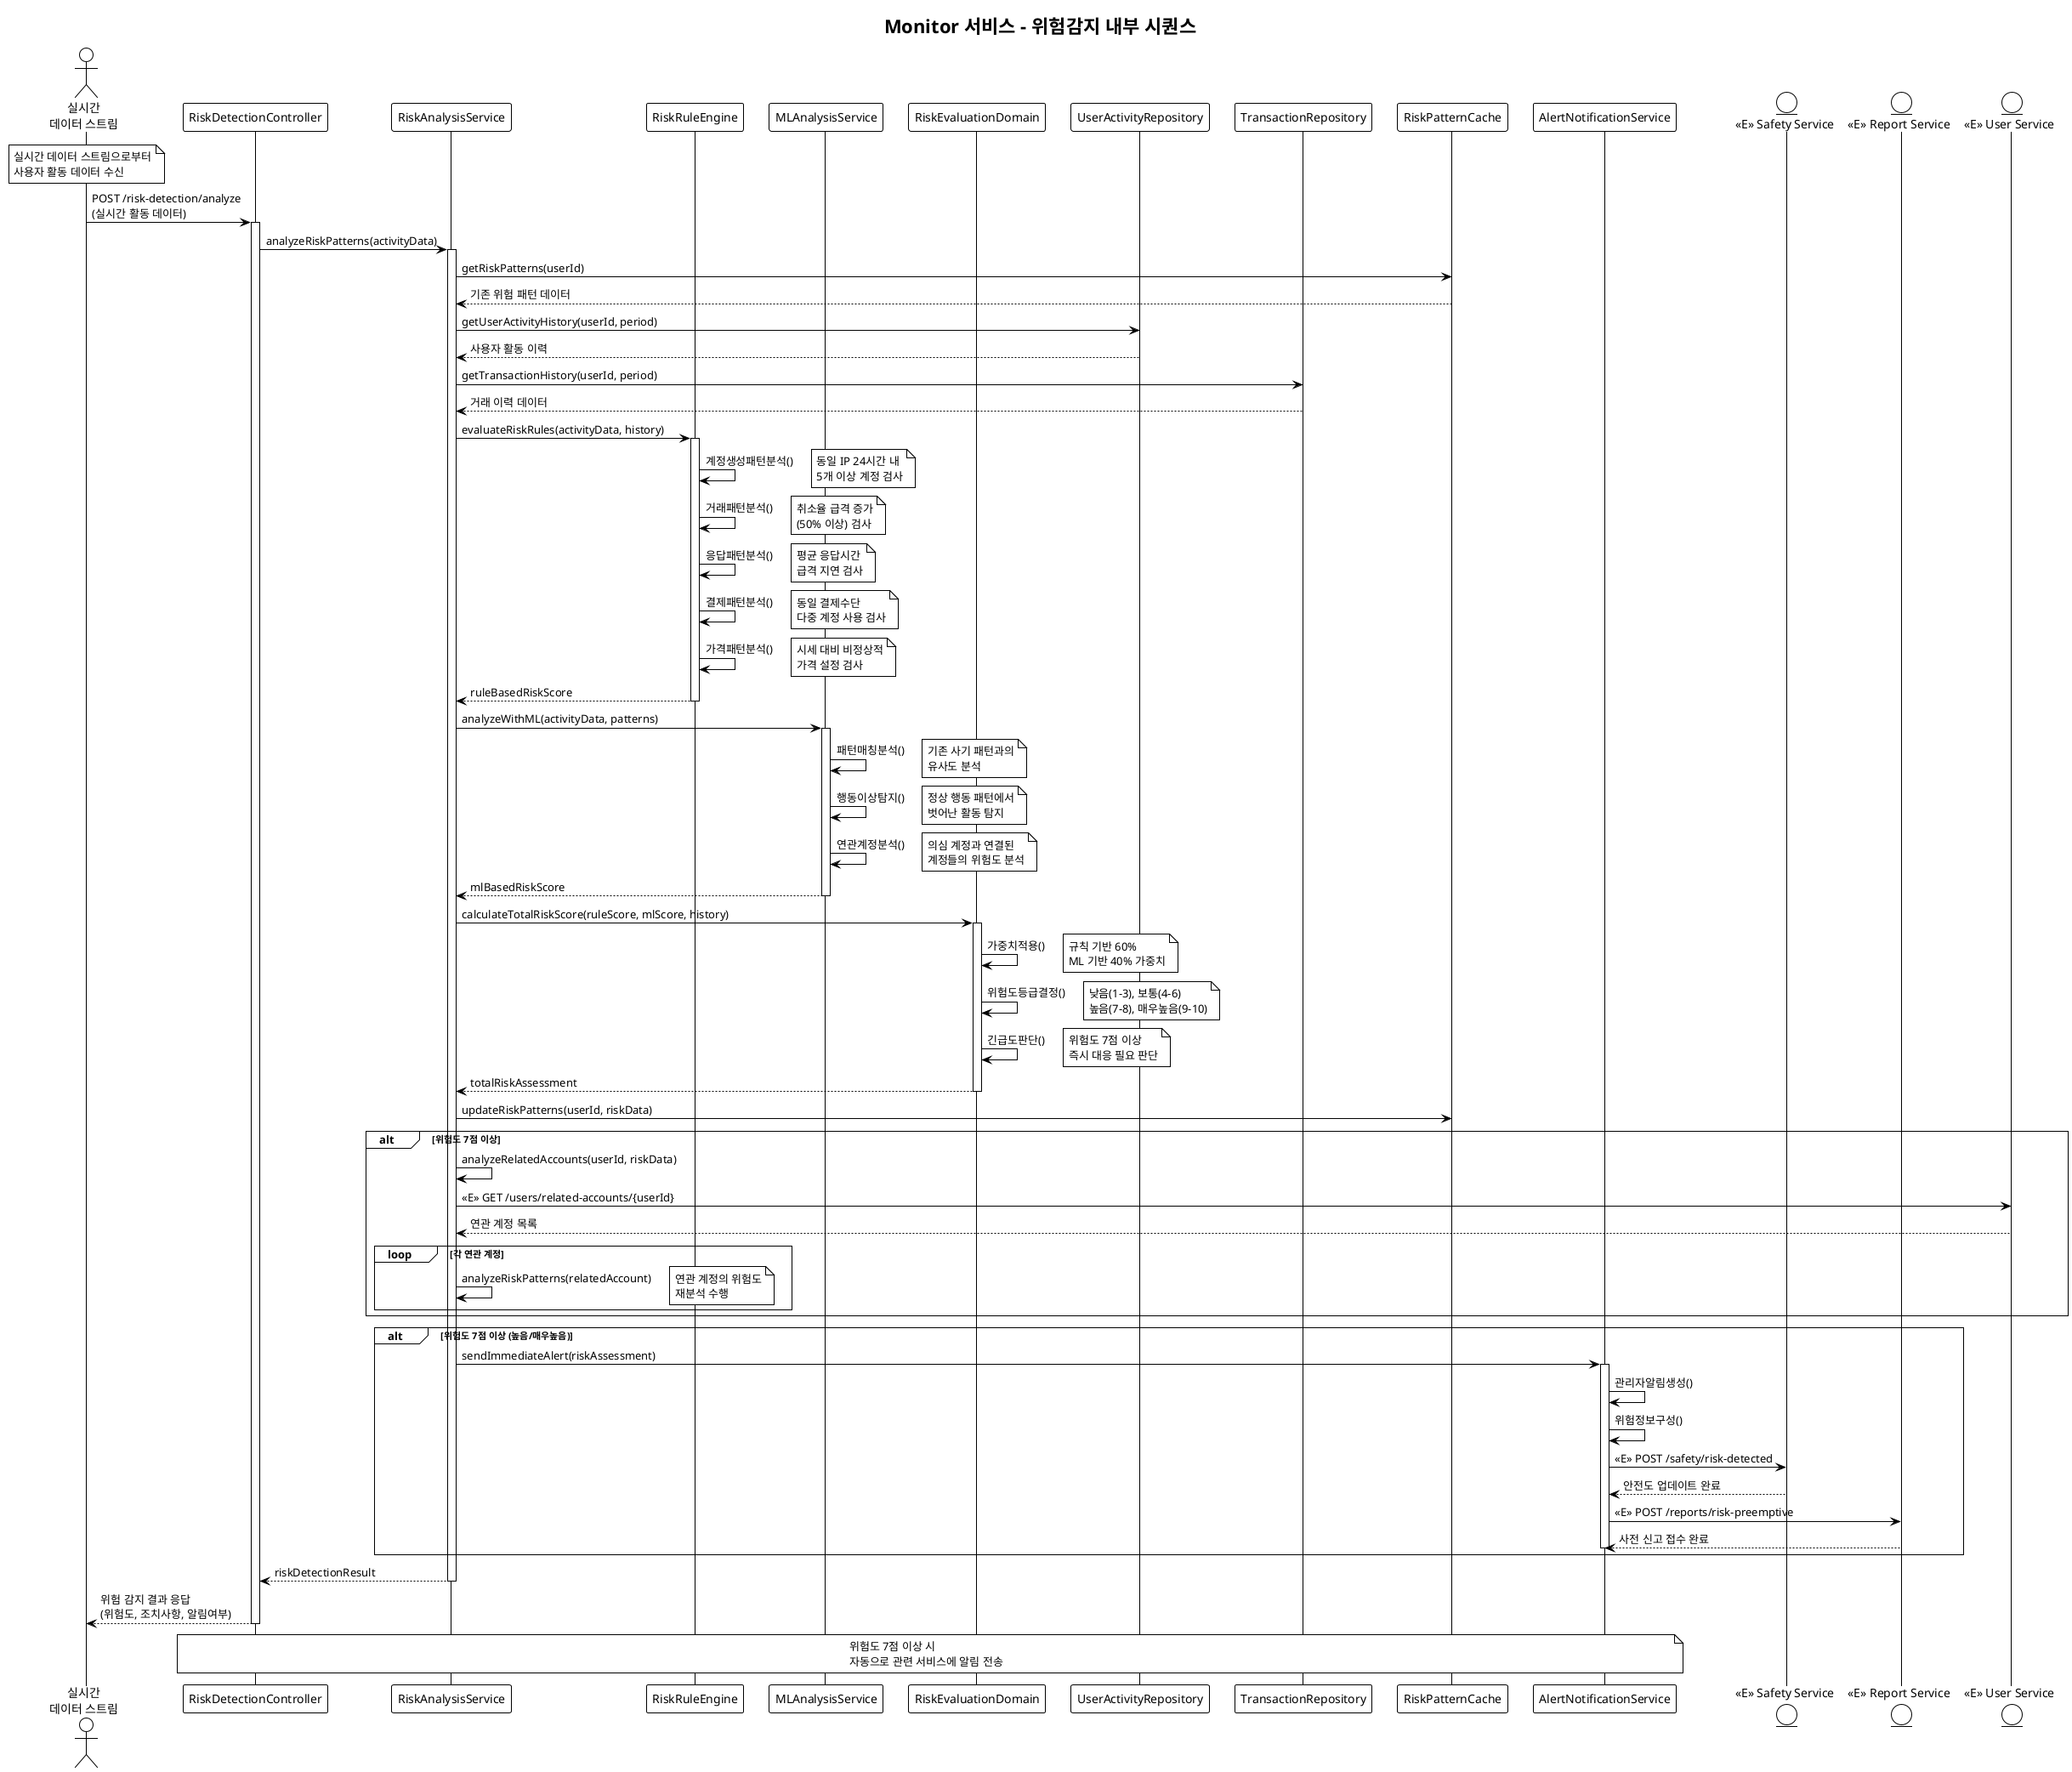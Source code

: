 @startuml
!theme mono

title Monitor 서비스 - 위험감지 내부 시퀀스

actor "실시간\n데이터 스트림" as Stream
participant "RiskDetectionController" as Controller
participant "RiskAnalysisService" as Service
participant "RiskRuleEngine" as RuleEngine
participant "MLAnalysisService" as MLService
participant "RiskEvaluationDomain" as Domain
participant "UserActivityRepository" as UserRepo
participant "TransactionRepository" as TranRepo
participant "RiskPatternCache" as Cache
participant "AlertNotificationService" as AlertService
entity "<<E>> Safety Service" as SafetyAPI
entity "<<E>> Report Service" as ReportAPI
entity "<<E>> User Service" as UserAPI

note over Stream : 실시간 데이터 스트림으로부터\n사용자 활동 데이터 수신

' 실시간 위험 감지 플로우
Stream -> Controller : POST /risk-detection/analyze\n(실시간 활동 데이터)
activate Controller

Controller -> Service : analyzeRiskPatterns(activityData)
activate Service

' 캐시에서 기존 위험 패턴 조회
Service -> Cache : getRiskPatterns(userId)
Cache --> Service : 기존 위험 패턴 데이터

' 사용자 과거 활동 이력 조회
Service -> UserRepo : getUserActivityHistory(userId, period)
UserRepo --> Service : 사용자 활동 이력

' 거래 이력 조회
Service -> TranRepo : getTransactionHistory(userId, period)
TranRepo --> Service : 거래 이력 데이터

' 규칙 기반 위험 분석
Service -> RuleEngine : evaluateRiskRules(activityData, history)
activate RuleEngine

RuleEngine -> RuleEngine : 계정생성패턴분석()
note right : 동일 IP 24시간 내\n5개 이상 계정 검사

RuleEngine -> RuleEngine : 거래패턴분석()
note right : 취소율 급격 증가\n(50% 이상) 검사

RuleEngine -> RuleEngine : 응답패턴분석()
note right : 평균 응답시간\n급격 지연 검사

RuleEngine -> RuleEngine : 결제패턴분석()
note right : 동일 결제수단\n다중 계정 사용 검사

RuleEngine -> RuleEngine : 가격패턴분석()
note right : 시세 대비 비정상적\n가격 설정 검사

RuleEngine --> Service : ruleBasedRiskScore
deactivate RuleEngine

' 머신러닝 기반 위험 분석
Service -> MLService : analyzeWithML(activityData, patterns)
activate MLService

MLService -> MLService : 패턴매칭분석()
note right : 기존 사기 패턴과의\n유사도 분석

MLService -> MLService : 행동이상탐지()
note right : 정상 행동 패턴에서\n벗어난 활동 탐지

MLService -> MLService : 연관계정분석()
note right : 의심 계정과 연결된\n계정들의 위험도 분석

MLService --> Service : mlBasedRiskScore
deactivate MLService

' 종합 위험도 평가
Service -> Domain : calculateTotalRiskScore(ruleScore, mlScore, history)
activate Domain

Domain -> Domain : 가중치적용()
note right : 규칙 기반 60%\nML 기반 40% 가중치

Domain -> Domain : 위험도등급결정()
note right : 낮음(1-3), 보통(4-6)\n높음(7-8), 매우높음(9-10)

Domain -> Domain : 긴급도판단()
note right : 위험도 7점 이상\n즉시 대응 필요 판단

Domain --> Service : totalRiskAssessment
deactivate Domain

' 위험 패턴 캐시 업데이트
Service -> Cache : updateRiskPatterns(userId, riskData)

' 연관 계정 분석
alt 위험도 7점 이상
    Service -> Service : analyzeRelatedAccounts(userId, riskData)

    Service -> UserAPI : <<E>> GET /users/related-accounts/{userId}
    UserAPI --> Service : 연관 계정 목록

    loop 각 연관 계정
        Service -> Service : analyzeRiskPatterns(relatedAccount)
        note right : 연관 계정의 위험도\n재분석 수행
    end
end

' 실시간 알림 처리
alt 위험도 7점 이상 (높음/매우높음)
    Service -> AlertService : sendImmediateAlert(riskAssessment)
    activate AlertService

    AlertService -> AlertService : 관리자알림생성()
    AlertService -> AlertService : 위험정보구성()

    ' Safety 서비스에 위험 정보 전송
    AlertService -> SafetyAPI : <<E>> POST /safety/risk-detected
    SafetyAPI --> AlertService : 안전도 업데이트 완료

    ' Report 서비스에 사전 신고 정보 전송
    AlertService -> ReportAPI : <<E>> POST /reports/risk-preemptive
    ReportAPI --> AlertService : 사전 신고 접수 완료

    deactivate AlertService
end

Service --> Controller : riskDetectionResult
deactivate Service

Controller --> Stream : 위험 감지 결과 응답\n(위험도, 조치사항, 알림여부)
deactivate Controller

note over Controller, AlertService : 위험도 7점 이상 시\n자동으로 관련 서비스에 알림 전송

@enduml